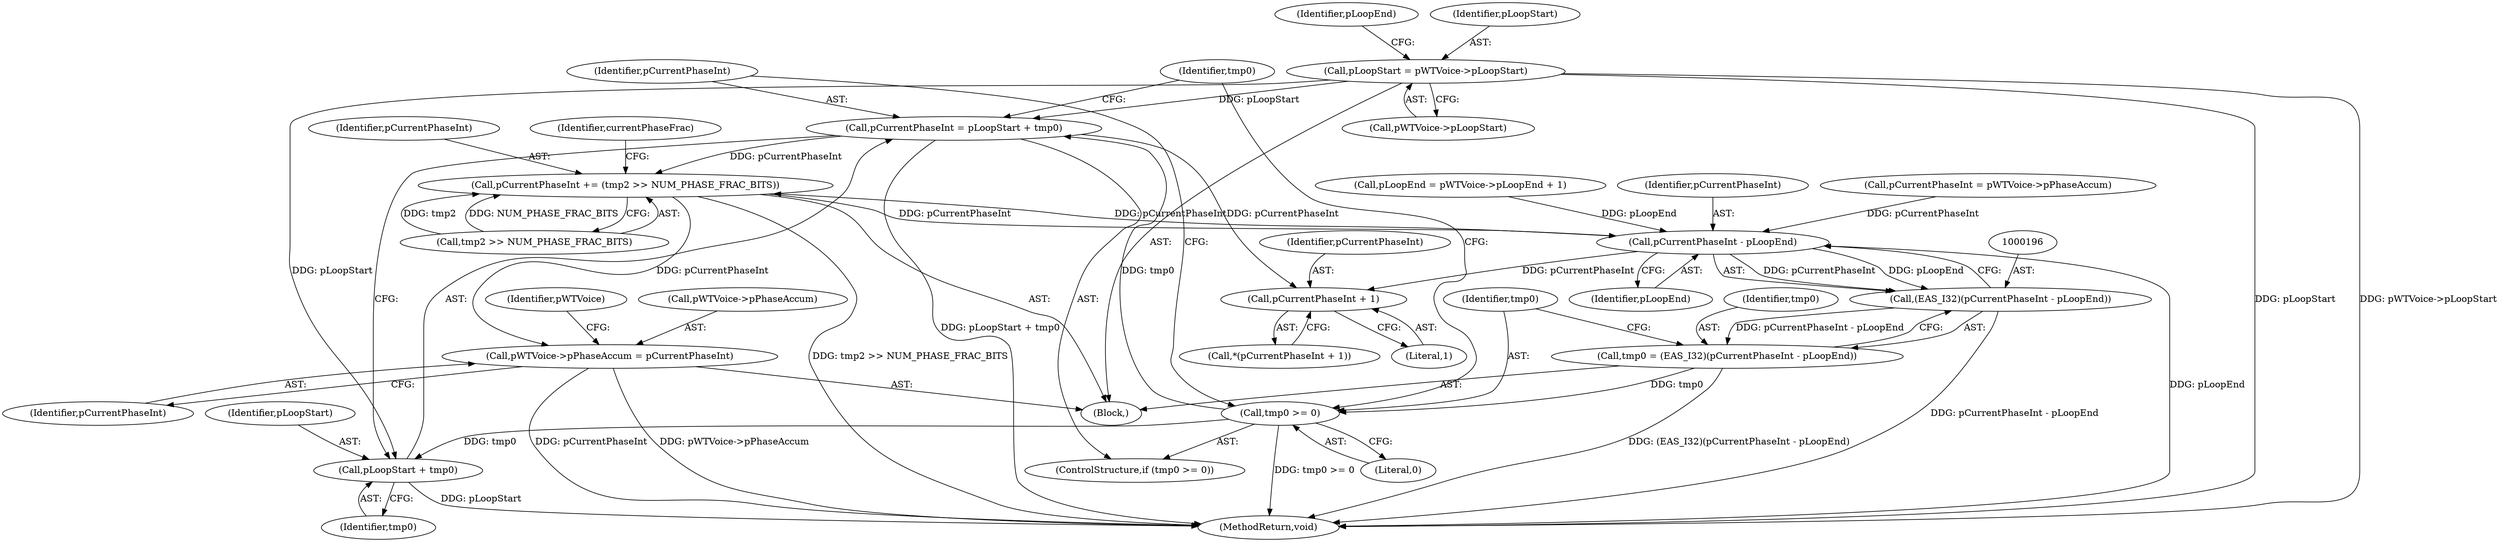 digraph "0_Android_24d7c408c52143bce7b49de82f3913fd8d1219cf_0@pointer" {
"1000180" [label="(Call,pLoopStart = pWTVoice->pLoopStart)"];
"1000204" [label="(Call,pCurrentPhaseInt = pLoopStart + tmp0)"];
"1000216" [label="(Call,pCurrentPhaseInt + 1)"];
"1000241" [label="(Call,pCurrentPhaseInt += (tmp2 >> NUM_PHASE_FRAC_BITS))"];
"1000197" [label="(Call,pCurrentPhaseInt - pLoopEnd)"];
"1000195" [label="(Call,(EAS_I32)(pCurrentPhaseInt - pLoopEnd))"];
"1000193" [label="(Call,tmp0 = (EAS_I32)(pCurrentPhaseInt - pLoopEnd))"];
"1000201" [label="(Call,tmp0 >= 0)"];
"1000206" [label="(Call,pLoopStart + tmp0)"];
"1000290" [label="(Call,pWTVoice->pPhaseAccum = pCurrentPhaseInt)"];
"1000247" [label="(Identifier,currentPhaseFrac)"];
"1000204" [label="(Call,pCurrentPhaseInt = pLoopStart + tmp0)"];
"1000218" [label="(Literal,1)"];
"1000186" [label="(Identifier,pLoopEnd)"];
"1000200" [label="(ControlStructure,if (tmp0 >= 0))"];
"1000193" [label="(Call,tmp0 = (EAS_I32)(pCurrentPhaseInt - pLoopEnd))"];
"1000182" [label="(Call,pWTVoice->pLoopStart)"];
"1000290" [label="(Call,pWTVoice->pPhaseAccum = pCurrentPhaseInt)"];
"1000294" [label="(Identifier,pCurrentPhaseInt)"];
"1000185" [label="(Call,pLoopEnd = pWTVoice->pLoopEnd + 1)"];
"1000208" [label="(Identifier,tmp0)"];
"1000309" [label="(MethodReturn,void)"];
"1000206" [label="(Call,pLoopStart + tmp0)"];
"1000205" [label="(Identifier,pCurrentPhaseInt)"];
"1000202" [label="(Identifier,tmp0)"];
"1000203" [label="(Literal,0)"];
"1000215" [label="(Call,*(pCurrentPhaseInt + 1))"];
"1000181" [label="(Identifier,pLoopStart)"];
"1000216" [label="(Call,pCurrentPhaseInt + 1)"];
"1000199" [label="(Identifier,pLoopEnd)"];
"1000242" [label="(Identifier,pCurrentPhaseInt)"];
"1000243" [label="(Call,tmp2 >> NUM_PHASE_FRAC_BITS)"];
"1000197" [label="(Call,pCurrentPhaseInt - pLoopEnd)"];
"1000105" [label="(Block,)"];
"1000207" [label="(Identifier,pLoopStart)"];
"1000180" [label="(Call,pLoopStart = pWTVoice->pLoopStart)"];
"1000217" [label="(Identifier,pCurrentPhaseInt)"];
"1000241" [label="(Call,pCurrentPhaseInt += (tmp2 >> NUM_PHASE_FRAC_BITS))"];
"1000195" [label="(Call,(EAS_I32)(pCurrentPhaseInt - pLoopEnd))"];
"1000198" [label="(Identifier,pCurrentPhaseInt)"];
"1000291" [label="(Call,pWTVoice->pPhaseAccum)"];
"1000297" [label="(Identifier,pWTVoice)"];
"1000165" [label="(Call,pCurrentPhaseInt = pWTVoice->pPhaseAccum)"];
"1000201" [label="(Call,tmp0 >= 0)"];
"1000210" [label="(Identifier,tmp0)"];
"1000194" [label="(Identifier,tmp0)"];
"1000180" -> "1000105"  [label="AST: "];
"1000180" -> "1000182"  [label="CFG: "];
"1000181" -> "1000180"  [label="AST: "];
"1000182" -> "1000180"  [label="AST: "];
"1000186" -> "1000180"  [label="CFG: "];
"1000180" -> "1000309"  [label="DDG: pWTVoice->pLoopStart"];
"1000180" -> "1000309"  [label="DDG: pLoopStart"];
"1000180" -> "1000204"  [label="DDG: pLoopStart"];
"1000180" -> "1000206"  [label="DDG: pLoopStart"];
"1000204" -> "1000200"  [label="AST: "];
"1000204" -> "1000206"  [label="CFG: "];
"1000205" -> "1000204"  [label="AST: "];
"1000206" -> "1000204"  [label="AST: "];
"1000210" -> "1000204"  [label="CFG: "];
"1000204" -> "1000309"  [label="DDG: pLoopStart + tmp0"];
"1000201" -> "1000204"  [label="DDG: tmp0"];
"1000204" -> "1000216"  [label="DDG: pCurrentPhaseInt"];
"1000204" -> "1000241"  [label="DDG: pCurrentPhaseInt"];
"1000216" -> "1000215"  [label="AST: "];
"1000216" -> "1000218"  [label="CFG: "];
"1000217" -> "1000216"  [label="AST: "];
"1000218" -> "1000216"  [label="AST: "];
"1000215" -> "1000216"  [label="CFG: "];
"1000197" -> "1000216"  [label="DDG: pCurrentPhaseInt"];
"1000241" -> "1000105"  [label="AST: "];
"1000241" -> "1000243"  [label="CFG: "];
"1000242" -> "1000241"  [label="AST: "];
"1000243" -> "1000241"  [label="AST: "];
"1000247" -> "1000241"  [label="CFG: "];
"1000241" -> "1000309"  [label="DDG: tmp2 >> NUM_PHASE_FRAC_BITS"];
"1000241" -> "1000197"  [label="DDG: pCurrentPhaseInt"];
"1000243" -> "1000241"  [label="DDG: tmp2"];
"1000243" -> "1000241"  [label="DDG: NUM_PHASE_FRAC_BITS"];
"1000197" -> "1000241"  [label="DDG: pCurrentPhaseInt"];
"1000241" -> "1000290"  [label="DDG: pCurrentPhaseInt"];
"1000197" -> "1000195"  [label="AST: "];
"1000197" -> "1000199"  [label="CFG: "];
"1000198" -> "1000197"  [label="AST: "];
"1000199" -> "1000197"  [label="AST: "];
"1000195" -> "1000197"  [label="CFG: "];
"1000197" -> "1000309"  [label="DDG: pLoopEnd"];
"1000197" -> "1000195"  [label="DDG: pCurrentPhaseInt"];
"1000197" -> "1000195"  [label="DDG: pLoopEnd"];
"1000165" -> "1000197"  [label="DDG: pCurrentPhaseInt"];
"1000185" -> "1000197"  [label="DDG: pLoopEnd"];
"1000195" -> "1000193"  [label="AST: "];
"1000196" -> "1000195"  [label="AST: "];
"1000193" -> "1000195"  [label="CFG: "];
"1000195" -> "1000309"  [label="DDG: pCurrentPhaseInt - pLoopEnd"];
"1000195" -> "1000193"  [label="DDG: pCurrentPhaseInt - pLoopEnd"];
"1000193" -> "1000105"  [label="AST: "];
"1000194" -> "1000193"  [label="AST: "];
"1000202" -> "1000193"  [label="CFG: "];
"1000193" -> "1000309"  [label="DDG: (EAS_I32)(pCurrentPhaseInt - pLoopEnd)"];
"1000193" -> "1000201"  [label="DDG: tmp0"];
"1000201" -> "1000200"  [label="AST: "];
"1000201" -> "1000203"  [label="CFG: "];
"1000202" -> "1000201"  [label="AST: "];
"1000203" -> "1000201"  [label="AST: "];
"1000205" -> "1000201"  [label="CFG: "];
"1000210" -> "1000201"  [label="CFG: "];
"1000201" -> "1000309"  [label="DDG: tmp0 >= 0"];
"1000201" -> "1000206"  [label="DDG: tmp0"];
"1000206" -> "1000208"  [label="CFG: "];
"1000207" -> "1000206"  [label="AST: "];
"1000208" -> "1000206"  [label="AST: "];
"1000206" -> "1000309"  [label="DDG: pLoopStart"];
"1000290" -> "1000105"  [label="AST: "];
"1000290" -> "1000294"  [label="CFG: "];
"1000291" -> "1000290"  [label="AST: "];
"1000294" -> "1000290"  [label="AST: "];
"1000297" -> "1000290"  [label="CFG: "];
"1000290" -> "1000309"  [label="DDG: pWTVoice->pPhaseAccum"];
"1000290" -> "1000309"  [label="DDG: pCurrentPhaseInt"];
}
